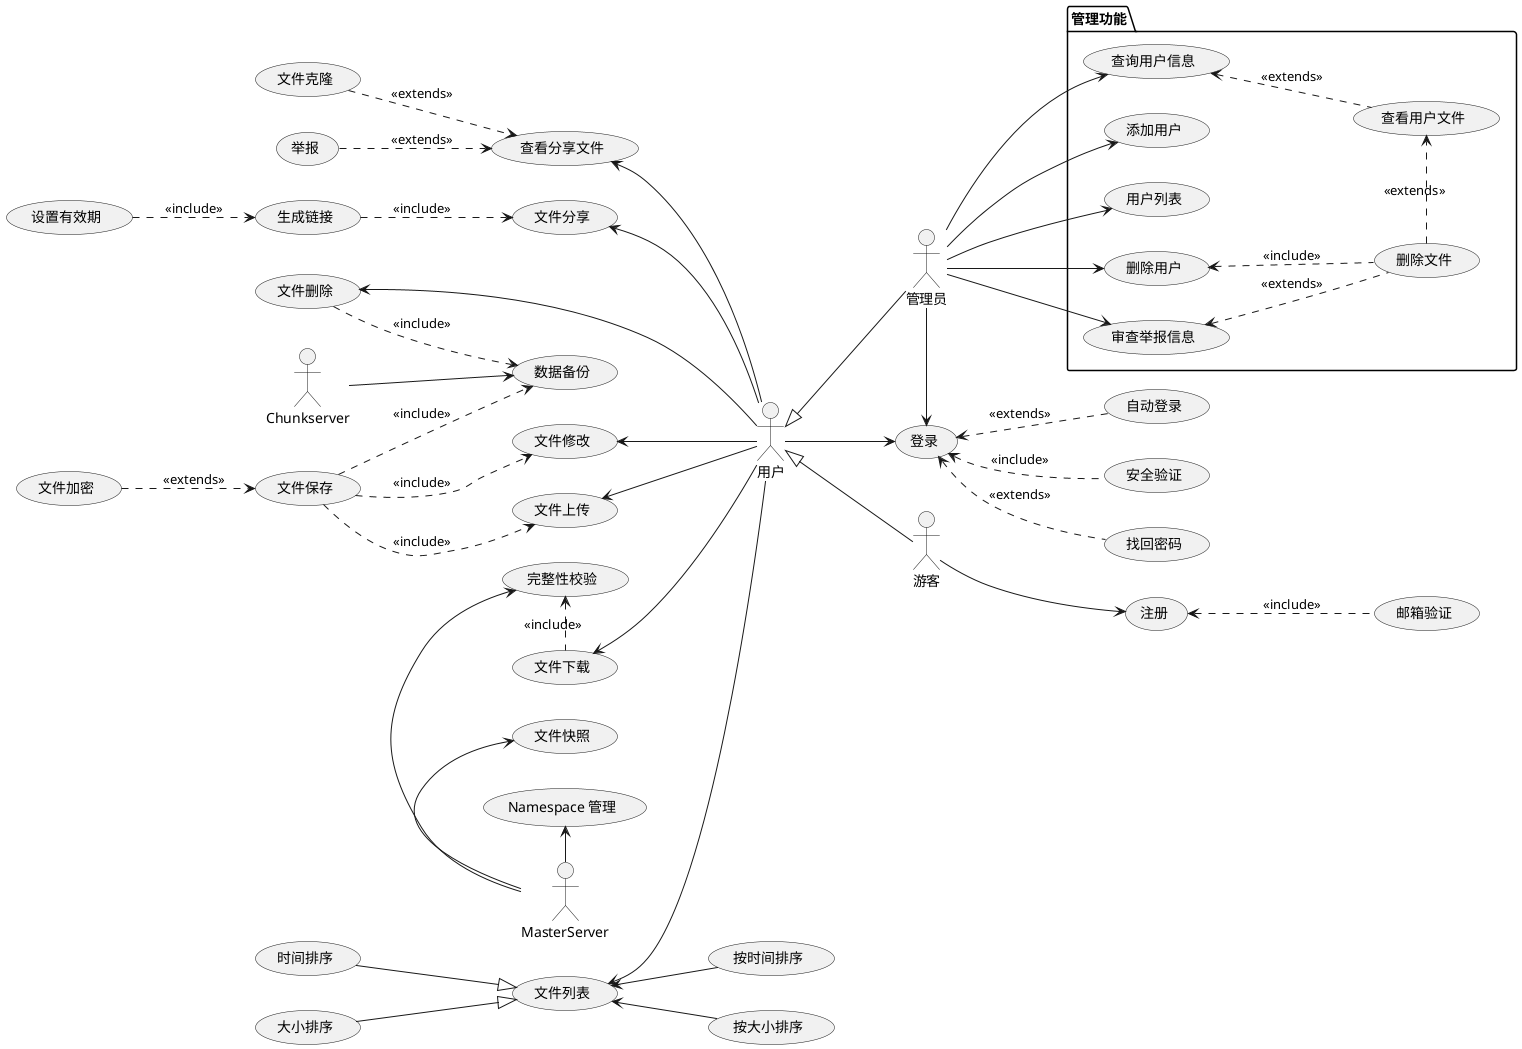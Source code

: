 @startuml "Usecase"
left to right direction
actor "游客" as USER
actor "MasterServer" as master_server
actor "Chunkserver" as chunkserver

usecase "注册" as Register
usecase "登录" as Login
usecase "安全验证" as Verification
usecase "找回密码" as Recover
usecase "自动登录" as Automatic_login
usecase "邮箱验证" as Email

USER -down-> Register

Email .up.> Register : <<include>>
Verification .up.> Login : <<include>>
Recover .up.> Login : <<extends>>
Automatic_login .up.> Login : <<extends>>

actor "管理员" as ADMIN
actor "用户" as R_USER

R_USER <|-- ADMIN
R_USER <|-- USER
R_USER ->Login 
ADMIN -> Login

package 管理功能 {
  usecase "审查举报信息" as check_File
  usecase "添加用户" as ADD_USER
  usecase "删除用户" as DELETE_USER
  usecase "用户列表" as LIST_USER
  usecase "查询用户信息" as Search_UserInfo
  usecase "查看用户文件" as Search_File
  usecase "删除文件" as Delete_file

  Search_File .up.> Search_UserInfo : <<extends>>
  Delete_file .> Search_File : <<extends>>
  Delete_file .up.> check_File : <<extends>>
  Delete_file .up.> DELETE_USER : <<include>>
}

ADMIN -down-> ADD_USER
ADMIN -down-> DELETE_USER
ADMIN -down-> LIST_USER
ADMIN -down-> Search_UserInfo
ADMIN -down-> check_File

usecase "文件上传" as UPLOAD
usecase "文件下载" as DOWNLOAD
usecase "完整性校验" as data_checksum
usecase "Namespace 管理" as namespace_management
usecase "文件快照" as snapshot
DOWNLOAD .left.> data_checksum : <<include>>

master_server -left-> namespace_management
master_server -left-> data_checksum
master_server -left-> snapshot

usecase "文件修改" as UPDATE
usecase "文件删除" as DELETE
usecase "文件分享" as SHARE
usecase "文件列表" as FILE_LIST
usecase "按时间排序" as sort_by_time
usecase "按大小排序" as sort_by_size

sort_by_size -up-> FILE_LIST
sort_by_time -up-> FILE_LIST

usecase "数据备份" as data_backup

chunkserver --> data_backup



usecase "查看分享文件" as Browse_share

R_USER -up-> UPLOAD
R_USER -up-> DOWNLOAD
R_USER -up->UPDATE
R_USER -up->DELETE
R_USER -up->SHARE
R_USER -up->Browse_share
R_USER -up->FILE_LIST

usecase "文件保存" as PRESERVE
usecase "生成链接" as LINK
usecase "时间排序" as TIME_SORT
usecase "大小排序" as SIZE_SORT
usecase "文件克隆" as File_clone
usecase "举报" as report

LINK .down.> SHARE : <<include>>
PRESERVE .down.> UPDATE : <<include>>
PRESERVE .down.> UPLOAD : <<include>>
File_clone .down.> Browse_share : <<extends>>
report .down.> Browse_share : <<extends>>

TIME_SORT -down-|> FILE_LIST
SIZE_SORT -down-|> FILE_LIST

usecase "文件加密" as ENCRYPTION
usecase "设置有效期" as Validity

ENCRYPTION .down.> PRESERVE : <<extends>>
Validity .down.> LINK : <<include>>


PRESERVE ..> data_backup : <<include>>
DELETE ..> data_backup : <<include>>

@enduml